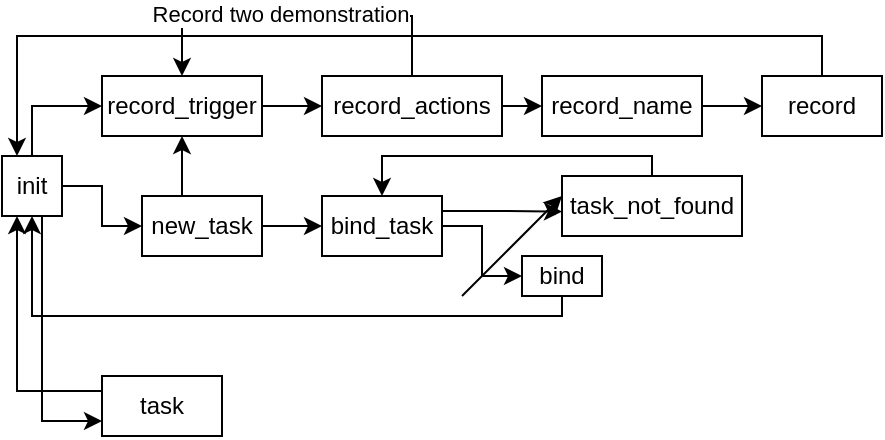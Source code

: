 <mxfile version="14.1.8" type="device"><diagram id="C5RBs43oDa-KdzZeNtuy" name="Page-1"><mxGraphModel dx="621" dy="456" grid="1" gridSize="10" guides="1" tooltips="1" connect="1" arrows="1" fold="1" page="1" pageScale="1" pageWidth="827" pageHeight="1169" math="0" shadow="0"><root><mxCell id="WIyWlLk6GJQsqaUBKTNV-0"/><mxCell id="WIyWlLk6GJQsqaUBKTNV-1" parent="WIyWlLk6GJQsqaUBKTNV-0"/><mxCell id="qZJl0mTB13z8y1vumtZm-12" style="edgeStyle=orthogonalEdgeStyle;rounded=0;orthogonalLoop=1;jettySize=auto;html=1;exitX=0.5;exitY=0;exitDx=0;exitDy=0;entryX=0;entryY=0.5;entryDx=0;entryDy=0;" parent="WIyWlLk6GJQsqaUBKTNV-1" source="qZJl0mTB13z8y1vumtZm-6" target="qZJl0mTB13z8y1vumtZm-7" edge="1"><mxGeometry relative="1" as="geometry"/></mxCell><mxCell id="qZJl0mTB13z8y1vumtZm-19" style="edgeStyle=orthogonalEdgeStyle;rounded=0;orthogonalLoop=1;jettySize=auto;html=1;exitX=1;exitY=0.5;exitDx=0;exitDy=0;" parent="WIyWlLk6GJQsqaUBKTNV-1" source="qZJl0mTB13z8y1vumtZm-6" target="qZJl0mTB13z8y1vumtZm-17" edge="1"><mxGeometry relative="1" as="geometry"/></mxCell><mxCell id="qZJl0mTB13z8y1vumtZm-32" style="edgeStyle=orthogonalEdgeStyle;rounded=0;orthogonalLoop=1;jettySize=auto;html=1;exitX=1;exitY=1;exitDx=0;exitDy=0;entryX=0;entryY=0.75;entryDx=0;entryDy=0;" parent="WIyWlLk6GJQsqaUBKTNV-1" source="qZJl0mTB13z8y1vumtZm-6" target="qZJl0mTB13z8y1vumtZm-31" edge="1"><mxGeometry relative="1" as="geometry"><Array as="points"><mxPoint x="100" y="270"/><mxPoint x="100" y="372"/></Array></mxGeometry></mxCell><mxCell id="qZJl0mTB13z8y1vumtZm-6" value="init" style="rounded=0;whiteSpace=wrap;html=1;" parent="WIyWlLk6GJQsqaUBKTNV-1" vertex="1"><mxGeometry x="80" y="240" width="30" height="30" as="geometry"/></mxCell><mxCell id="qZJl0mTB13z8y1vumtZm-13" style="edgeStyle=orthogonalEdgeStyle;rounded=0;orthogonalLoop=1;jettySize=auto;html=1;exitX=1;exitY=0.5;exitDx=0;exitDy=0;entryX=0;entryY=0.5;entryDx=0;entryDy=0;" parent="WIyWlLk6GJQsqaUBKTNV-1" source="qZJl0mTB13z8y1vumtZm-7" target="qZJl0mTB13z8y1vumtZm-9" edge="1"><mxGeometry relative="1" as="geometry"/></mxCell><mxCell id="qZJl0mTB13z8y1vumtZm-7" value="record_trigger" style="rounded=0;whiteSpace=wrap;html=1;" parent="WIyWlLk6GJQsqaUBKTNV-1" vertex="1"><mxGeometry x="130" y="200" width="80" height="30" as="geometry"/></mxCell><mxCell id="qZJl0mTB13z8y1vumtZm-15" style="edgeStyle=orthogonalEdgeStyle;rounded=0;orthogonalLoop=1;jettySize=auto;html=1;exitX=1;exitY=0.5;exitDx=0;exitDy=0;entryX=0;entryY=0.5;entryDx=0;entryDy=0;" parent="WIyWlLk6GJQsqaUBKTNV-1" source="qZJl0mTB13z8y1vumtZm-8" target="qZJl0mTB13z8y1vumtZm-10" edge="1"><mxGeometry relative="1" as="geometry"/></mxCell><mxCell id="qZJl0mTB13z8y1vumtZm-8" value="record_name" style="rounded=0;whiteSpace=wrap;html=1;" parent="WIyWlLk6GJQsqaUBKTNV-1" vertex="1"><mxGeometry x="350" y="200" width="80" height="30" as="geometry"/></mxCell><mxCell id="qZJl0mTB13z8y1vumtZm-14" style="edgeStyle=orthogonalEdgeStyle;rounded=0;orthogonalLoop=1;jettySize=auto;html=1;exitX=1;exitY=0.5;exitDx=0;exitDy=0;entryX=0;entryY=0.5;entryDx=0;entryDy=0;" parent="WIyWlLk6GJQsqaUBKTNV-1" source="qZJl0mTB13z8y1vumtZm-9" target="qZJl0mTB13z8y1vumtZm-8" edge="1"><mxGeometry relative="1" as="geometry"/></mxCell><mxCell id="r72Iq2mP2E38qBLBREXy-1" style="edgeStyle=orthogonalEdgeStyle;rounded=0;orthogonalLoop=1;jettySize=auto;html=1;exitX=0.5;exitY=0;exitDx=0;exitDy=0;entryX=0.5;entryY=0;entryDx=0;entryDy=0;" edge="1" parent="WIyWlLk6GJQsqaUBKTNV-1" source="qZJl0mTB13z8y1vumtZm-9" target="qZJl0mTB13z8y1vumtZm-7"><mxGeometry relative="1" as="geometry"><Array as="points"><mxPoint x="285" y="170"/><mxPoint x="170" y="170"/></Array></mxGeometry></mxCell><mxCell id="r72Iq2mP2E38qBLBREXy-4" value="Record two demonstration" style="edgeLabel;html=1;align=center;verticalAlign=middle;resizable=0;points=[];" vertex="1" connectable="0" parent="r72Iq2mP2E38qBLBREXy-1"><mxGeometry x="0.104" y="-1" relative="1" as="geometry"><mxPoint as="offset"/></mxGeometry></mxCell><mxCell id="qZJl0mTB13z8y1vumtZm-9" value="record_actions" style="rounded=0;whiteSpace=wrap;html=1;" parent="WIyWlLk6GJQsqaUBKTNV-1" vertex="1"><mxGeometry x="240" y="200" width="90" height="30" as="geometry"/></mxCell><mxCell id="qZJl0mTB13z8y1vumtZm-16" style="edgeStyle=orthogonalEdgeStyle;rounded=0;orthogonalLoop=1;jettySize=auto;html=1;exitX=0.5;exitY=0;exitDx=0;exitDy=0;entryX=0.25;entryY=0;entryDx=0;entryDy=0;" parent="WIyWlLk6GJQsqaUBKTNV-1" source="qZJl0mTB13z8y1vumtZm-10" target="qZJl0mTB13z8y1vumtZm-6" edge="1"><mxGeometry relative="1" as="geometry"/></mxCell><mxCell id="qZJl0mTB13z8y1vumtZm-10" value="record" style="rounded=0;whiteSpace=wrap;html=1;" parent="WIyWlLk6GJQsqaUBKTNV-1" vertex="1"><mxGeometry x="460" y="200" width="60" height="30" as="geometry"/></mxCell><mxCell id="qZJl0mTB13z8y1vumtZm-21" style="edgeStyle=orthogonalEdgeStyle;rounded=0;orthogonalLoop=1;jettySize=auto;html=1;exitX=0.5;exitY=0;exitDx=0;exitDy=0;entryX=0.5;entryY=1;entryDx=0;entryDy=0;" parent="WIyWlLk6GJQsqaUBKTNV-1" source="qZJl0mTB13z8y1vumtZm-17" target="qZJl0mTB13z8y1vumtZm-7" edge="1"><mxGeometry relative="1" as="geometry"/></mxCell><mxCell id="qZJl0mTB13z8y1vumtZm-22" style="edgeStyle=orthogonalEdgeStyle;rounded=0;orthogonalLoop=1;jettySize=auto;html=1;exitX=1;exitY=0.5;exitDx=0;exitDy=0;entryX=0;entryY=0.5;entryDx=0;entryDy=0;" parent="WIyWlLk6GJQsqaUBKTNV-1" source="qZJl0mTB13z8y1vumtZm-17" target="qZJl0mTB13z8y1vumtZm-20" edge="1"><mxGeometry relative="1" as="geometry"/></mxCell><mxCell id="qZJl0mTB13z8y1vumtZm-17" value="new_task" style="rounded=0;whiteSpace=wrap;html=1;" parent="WIyWlLk6GJQsqaUBKTNV-1" vertex="1"><mxGeometry x="150" y="260" width="60" height="30" as="geometry"/></mxCell><mxCell id="qZJl0mTB13z8y1vumtZm-24" style="edgeStyle=orthogonalEdgeStyle;rounded=0;orthogonalLoop=1;jettySize=auto;html=1;exitX=1;exitY=0.5;exitDx=0;exitDy=0;entryX=0;entryY=0.5;entryDx=0;entryDy=0;" parent="WIyWlLk6GJQsqaUBKTNV-1" source="qZJl0mTB13z8y1vumtZm-20" target="qZJl0mTB13z8y1vumtZm-23" edge="1"><mxGeometry relative="1" as="geometry"/></mxCell><mxCell id="qZJl0mTB13z8y1vumtZm-28" style="edgeStyle=orthogonalEdgeStyle;rounded=0;orthogonalLoop=1;jettySize=auto;html=1;exitX=1;exitY=0.25;exitDx=0;exitDy=0;" parent="WIyWlLk6GJQsqaUBKTNV-1" source="qZJl0mTB13z8y1vumtZm-20" edge="1"><mxGeometry relative="1" as="geometry"><mxPoint x="360" y="267.793" as="targetPoint"/></mxGeometry></mxCell><mxCell id="qZJl0mTB13z8y1vumtZm-20" value="bind_task" style="rounded=0;whiteSpace=wrap;html=1;" parent="WIyWlLk6GJQsqaUBKTNV-1" vertex="1"><mxGeometry x="240" y="260" width="60" height="30" as="geometry"/></mxCell><mxCell id="qZJl0mTB13z8y1vumtZm-30" style="edgeStyle=orthogonalEdgeStyle;rounded=0;orthogonalLoop=1;jettySize=auto;html=1;exitX=0.5;exitY=1;exitDx=0;exitDy=0;entryX=0.5;entryY=1;entryDx=0;entryDy=0;" parent="WIyWlLk6GJQsqaUBKTNV-1" source="qZJl0mTB13z8y1vumtZm-23" target="qZJl0mTB13z8y1vumtZm-6" edge="1"><mxGeometry relative="1" as="geometry"><Array as="points"><mxPoint x="360" y="320"/><mxPoint x="95" y="320"/></Array></mxGeometry></mxCell><mxCell id="qZJl0mTB13z8y1vumtZm-23" value="bind" style="rounded=0;whiteSpace=wrap;html=1;" parent="WIyWlLk6GJQsqaUBKTNV-1" vertex="1"><mxGeometry x="340" y="290" width="40" height="20" as="geometry"/></mxCell><mxCell id="qZJl0mTB13z8y1vumtZm-29" style="edgeStyle=orthogonalEdgeStyle;rounded=0;orthogonalLoop=1;jettySize=auto;html=1;exitX=0.5;exitY=0;exitDx=0;exitDy=0;entryX=0.5;entryY=0;entryDx=0;entryDy=0;" parent="WIyWlLk6GJQsqaUBKTNV-1" source="qZJl0mTB13z8y1vumtZm-25" target="qZJl0mTB13z8y1vumtZm-20" edge="1"><mxGeometry relative="1" as="geometry"><Array as="points"><mxPoint x="405" y="240"/><mxPoint x="270" y="240"/></Array></mxGeometry></mxCell><mxCell id="qZJl0mTB13z8y1vumtZm-25" value="task_not_found" style="rounded=0;whiteSpace=wrap;html=1;" parent="WIyWlLk6GJQsqaUBKTNV-1" vertex="1"><mxGeometry x="360" y="250" width="90" height="30" as="geometry"/></mxCell><mxCell id="qZJl0mTB13z8y1vumtZm-33" style="edgeStyle=orthogonalEdgeStyle;rounded=0;orthogonalLoop=1;jettySize=auto;html=1;exitX=0;exitY=0.25;exitDx=0;exitDy=0;entryX=0.25;entryY=1;entryDx=0;entryDy=0;" parent="WIyWlLk6GJQsqaUBKTNV-1" source="qZJl0mTB13z8y1vumtZm-31" target="qZJl0mTB13z8y1vumtZm-6" edge="1"><mxGeometry relative="1" as="geometry"/></mxCell><mxCell id="qZJl0mTB13z8y1vumtZm-31" value="task" style="rounded=0;whiteSpace=wrap;html=1;" parent="WIyWlLk6GJQsqaUBKTNV-1" vertex="1"><mxGeometry x="130" y="350" width="60" height="30" as="geometry"/></mxCell><mxCell id="r72Iq2mP2E38qBLBREXy-0" value="" style="endArrow=classic;html=1;" edge="1" parent="WIyWlLk6GJQsqaUBKTNV-1"><mxGeometry width="50" height="50" relative="1" as="geometry"><mxPoint x="310" y="310" as="sourcePoint"/><mxPoint x="360" y="260" as="targetPoint"/></mxGeometry></mxCell></root></mxGraphModel></diagram></mxfile>